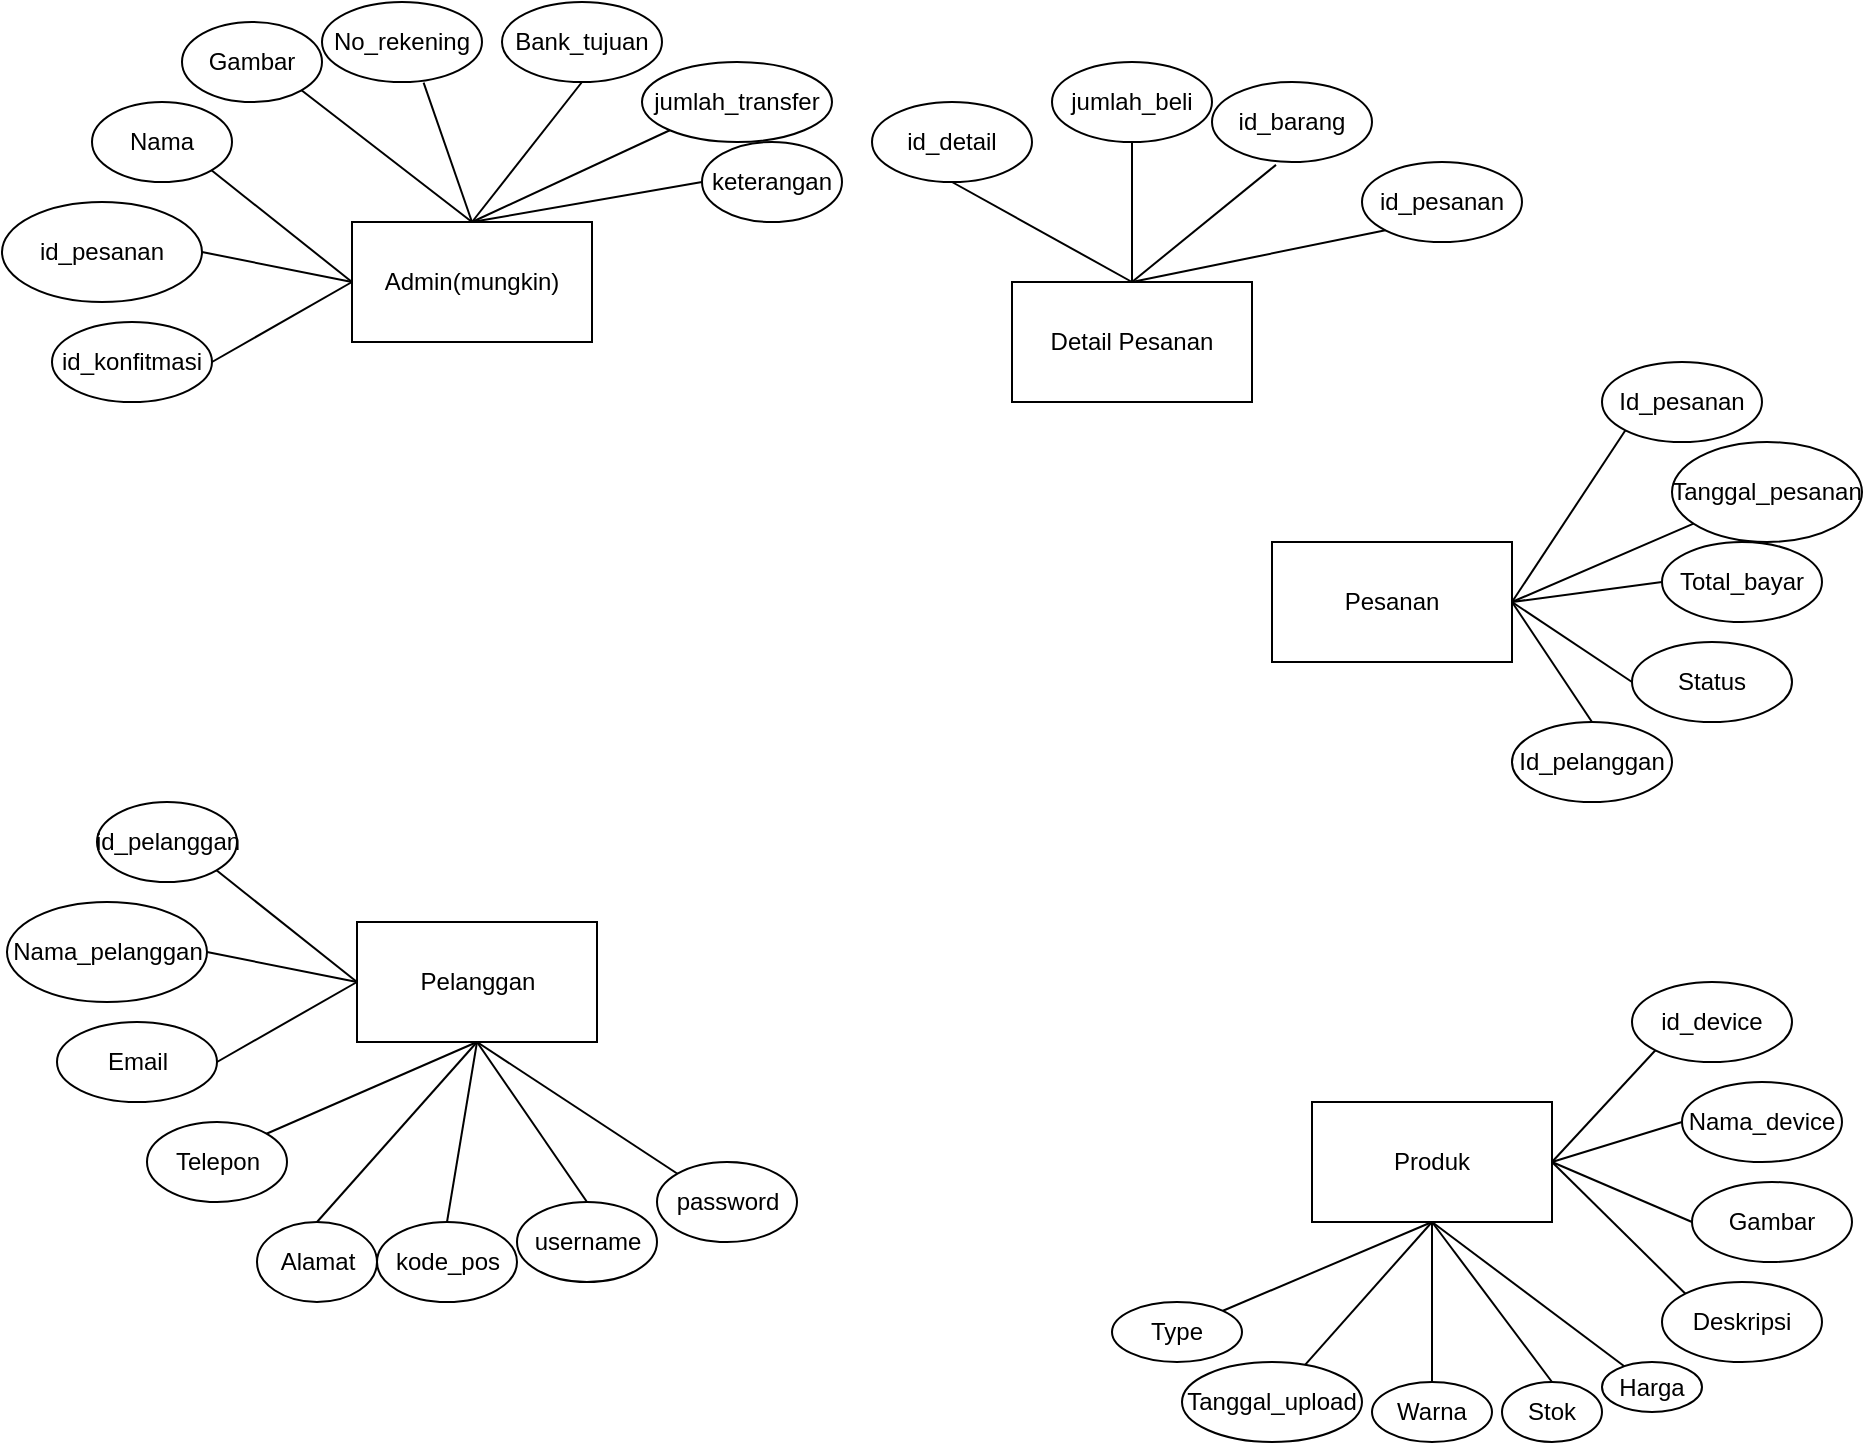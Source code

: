 <mxfile version="21.6.8" type="github" pages="2">
  <diagram id="R2lEEEUBdFMjLlhIrx00" name="ERD">
    <mxGraphModel dx="2283" dy="1643" grid="1" gridSize="10" guides="1" tooltips="1" connect="1" arrows="1" fold="1" page="1" pageScale="1" pageWidth="850" pageHeight="1100" math="0" shadow="0" extFonts="Permanent Marker^https://fonts.googleapis.com/css?family=Permanent+Marker">
      <root>
        <mxCell id="0" />
        <mxCell id="1" parent="0" />
        <mxCell id="4zPybURJNScIZEpRafUK-2" value="Pesanan" style="rounded=0;whiteSpace=wrap;html=1;" parent="1" vertex="1">
          <mxGeometry x="545" y="160" width="120" height="60" as="geometry" />
        </mxCell>
        <mxCell id="4zPybURJNScIZEpRafUK-3" value="Pelanggan " style="rounded=0;whiteSpace=wrap;html=1;" parent="1" vertex="1">
          <mxGeometry x="87.5" y="350" width="120" height="60" as="geometry" />
        </mxCell>
        <mxCell id="4zPybURJNScIZEpRafUK-10" value="Email" style="ellipse;whiteSpace=wrap;html=1;" parent="1" vertex="1">
          <mxGeometry x="-62.5" y="400" width="80" height="40" as="geometry" />
        </mxCell>
        <mxCell id="4zPybURJNScIZEpRafUK-16" value="" style="endArrow=none;html=1;rounded=0;entryX=0;entryY=0.5;entryDx=0;entryDy=0;exitX=1;exitY=0.5;exitDx=0;exitDy=0;" parent="1" source="4zPybURJNScIZEpRafUK-10" target="4zPybURJNScIZEpRafUK-3" edge="1">
          <mxGeometry width="50" height="50" relative="1" as="geometry">
            <mxPoint x="34.5" y="175" as="sourcePoint" />
            <mxPoint x="97.5" y="210" as="targetPoint" />
          </mxGeometry>
        </mxCell>
        <mxCell id="4zPybURJNScIZEpRafUK-17" value="id_pelanggan" style="ellipse;whiteSpace=wrap;html=1;" parent="1" vertex="1">
          <mxGeometry x="-42.5" y="290" width="70" height="40" as="geometry" />
        </mxCell>
        <mxCell id="4zPybURJNScIZEpRafUK-18" value="kode_pos" style="ellipse;whiteSpace=wrap;html=1;" parent="1" vertex="1">
          <mxGeometry x="97.5" y="500" width="70" height="40" as="geometry" />
        </mxCell>
        <mxCell id="4zPybURJNScIZEpRafUK-19" value="Telepon" style="ellipse;whiteSpace=wrap;html=1;" parent="1" vertex="1">
          <mxGeometry x="-17.5" y="450" width="70" height="40" as="geometry" />
        </mxCell>
        <mxCell id="4zPybURJNScIZEpRafUK-20" value="Alamat" style="ellipse;whiteSpace=wrap;html=1;" parent="1" vertex="1">
          <mxGeometry x="37.5" y="500" width="60" height="40" as="geometry" />
        </mxCell>
        <mxCell id="4zPybURJNScIZEpRafUK-21" value="Nama_pelanggan" style="ellipse;whiteSpace=wrap;html=1;" parent="1" vertex="1">
          <mxGeometry x="-87.5" y="340" width="100" height="50" as="geometry" />
        </mxCell>
        <mxCell id="4zPybURJNScIZEpRafUK-22" value="" style="endArrow=none;html=1;rounded=0;exitX=0.5;exitY=0;exitDx=0;exitDy=0;entryX=0.5;entryY=1;entryDx=0;entryDy=0;" parent="1" source="4zPybURJNScIZEpRafUK-18" target="4zPybURJNScIZEpRafUK-3" edge="1">
          <mxGeometry width="50" height="50" relative="1" as="geometry">
            <mxPoint x="27.5" y="390" as="sourcePoint" />
            <mxPoint x="147.5" y="420" as="targetPoint" />
          </mxGeometry>
        </mxCell>
        <mxCell id="4zPybURJNScIZEpRafUK-23" value="" style="endArrow=none;html=1;rounded=0;exitX=1;exitY=1;exitDx=0;exitDy=0;entryX=0;entryY=0.5;entryDx=0;entryDy=0;" parent="1" source="4zPybURJNScIZEpRafUK-17" target="4zPybURJNScIZEpRafUK-3" edge="1">
          <mxGeometry width="50" height="50" relative="1" as="geometry">
            <mxPoint x="37.5" y="400" as="sourcePoint" />
            <mxPoint x="82.5" y="380" as="targetPoint" />
          </mxGeometry>
        </mxCell>
        <mxCell id="4zPybURJNScIZEpRafUK-24" value="" style="endArrow=none;html=1;rounded=0;entryX=0;entryY=0.5;entryDx=0;entryDy=0;exitX=1;exitY=0.5;exitDx=0;exitDy=0;" parent="1" source="4zPybURJNScIZEpRafUK-21" target="4zPybURJNScIZEpRafUK-3" edge="1">
          <mxGeometry width="50" height="50" relative="1" as="geometry">
            <mxPoint x="97.5" y="314" as="sourcePoint" />
            <mxPoint x="127.5" y="360" as="targetPoint" />
          </mxGeometry>
        </mxCell>
        <mxCell id="4zPybURJNScIZEpRafUK-25" value="" style="endArrow=none;html=1;rounded=0;entryX=0.5;entryY=1;entryDx=0;entryDy=0;exitX=1;exitY=0;exitDx=0;exitDy=0;" parent="1" source="4zPybURJNScIZEpRafUK-19" target="4zPybURJNScIZEpRafUK-3" edge="1">
          <mxGeometry width="50" height="50" relative="1" as="geometry">
            <mxPoint x="37.5" y="335" as="sourcePoint" />
            <mxPoint x="97.5" y="375" as="targetPoint" />
          </mxGeometry>
        </mxCell>
        <mxCell id="4zPybURJNScIZEpRafUK-26" value="" style="endArrow=none;html=1;rounded=0;entryX=0.5;entryY=1;entryDx=0;entryDy=0;exitX=0.5;exitY=0;exitDx=0;exitDy=0;" parent="1" source="4zPybURJNScIZEpRafUK-20" target="4zPybURJNScIZEpRafUK-3" edge="1">
          <mxGeometry width="50" height="50" relative="1" as="geometry">
            <mxPoint x="37.5" y="436" as="sourcePoint" />
            <mxPoint x="97.5" y="420" as="targetPoint" />
          </mxGeometry>
        </mxCell>
        <mxCell id="4zPybURJNScIZEpRafUK-31" value="Total_bayar" style="ellipse;whiteSpace=wrap;html=1;" parent="1" vertex="1">
          <mxGeometry x="740" y="160" width="80" height="40" as="geometry" />
        </mxCell>
        <mxCell id="4zPybURJNScIZEpRafUK-32" value="Tanggal_pesanan" style="ellipse;whiteSpace=wrap;html=1;" parent="1" vertex="1">
          <mxGeometry x="745" y="110" width="95" height="50" as="geometry" />
        </mxCell>
        <mxCell id="4zPybURJNScIZEpRafUK-33" value="Id_pesanan" style="ellipse;whiteSpace=wrap;html=1;" parent="1" vertex="1">
          <mxGeometry x="710" y="70" width="80" height="40" as="geometry" />
        </mxCell>
        <mxCell id="4zPybURJNScIZEpRafUK-34" value="Status" style="ellipse;whiteSpace=wrap;html=1;" parent="1" vertex="1">
          <mxGeometry x="725" y="210" width="80" height="40" as="geometry" />
        </mxCell>
        <mxCell id="4zPybURJNScIZEpRafUK-35" value="Id_pelanggan" style="ellipse;whiteSpace=wrap;html=1;" parent="1" vertex="1">
          <mxGeometry x="665" y="250" width="80" height="40" as="geometry" />
        </mxCell>
        <mxCell id="4zPybURJNScIZEpRafUK-36" value="" style="endArrow=none;html=1;rounded=0;entryX=0;entryY=1;entryDx=0;entryDy=0;exitX=1;exitY=0.5;exitDx=0;exitDy=0;" parent="1" source="4zPybURJNScIZEpRafUK-2" target="4zPybURJNScIZEpRafUK-33" edge="1">
          <mxGeometry width="50" height="50" relative="1" as="geometry">
            <mxPoint x="455" y="280" as="sourcePoint" />
            <mxPoint x="505" y="230" as="targetPoint" />
          </mxGeometry>
        </mxCell>
        <mxCell id="4zPybURJNScIZEpRafUK-37" value="" style="endArrow=none;html=1;rounded=0;exitX=1;exitY=0.5;exitDx=0;exitDy=0;" parent="1" source="4zPybURJNScIZEpRafUK-2" target="4zPybURJNScIZEpRafUK-32" edge="1">
          <mxGeometry width="50" height="50" relative="1" as="geometry">
            <mxPoint x="615" y="170" as="sourcePoint" />
            <mxPoint x="615" y="100" as="targetPoint" />
          </mxGeometry>
        </mxCell>
        <mxCell id="4zPybURJNScIZEpRafUK-38" value="" style="endArrow=none;html=1;rounded=0;entryX=0;entryY=0.5;entryDx=0;entryDy=0;exitX=1;exitY=0.5;exitDx=0;exitDy=0;" parent="1" source="4zPybURJNScIZEpRafUK-2" target="4zPybURJNScIZEpRafUK-31" edge="1">
          <mxGeometry width="50" height="50" relative="1" as="geometry">
            <mxPoint x="645" y="170" as="sourcePoint" />
            <mxPoint x="725" y="120" as="targetPoint" />
          </mxGeometry>
        </mxCell>
        <mxCell id="4zPybURJNScIZEpRafUK-39" value="" style="endArrow=none;html=1;rounded=0;entryX=0;entryY=0.5;entryDx=0;entryDy=0;exitX=1;exitY=0.5;exitDx=0;exitDy=0;" parent="1" source="4zPybURJNScIZEpRafUK-2" target="4zPybURJNScIZEpRafUK-34" edge="1">
          <mxGeometry width="50" height="50" relative="1" as="geometry">
            <mxPoint x="655" y="180" as="sourcePoint" />
            <mxPoint x="735" y="130" as="targetPoint" />
          </mxGeometry>
        </mxCell>
        <mxCell id="4zPybURJNScIZEpRafUK-40" value="" style="endArrow=none;html=1;rounded=0;entryX=0.5;entryY=0;entryDx=0;entryDy=0;exitX=1;exitY=0.5;exitDx=0;exitDy=0;" parent="1" source="4zPybURJNScIZEpRafUK-2" target="4zPybURJNScIZEpRafUK-35" edge="1">
          <mxGeometry width="50" height="50" relative="1" as="geometry">
            <mxPoint x="665" y="190" as="sourcePoint" />
            <mxPoint x="745" y="140" as="targetPoint" />
          </mxGeometry>
        </mxCell>
        <mxCell id="CGPKFUjXN6ENeRpTmAmZ-1" value="username" style="ellipse;whiteSpace=wrap;html=1;" vertex="1" parent="1">
          <mxGeometry x="167.5" y="490" width="70" height="40" as="geometry" />
        </mxCell>
        <mxCell id="CGPKFUjXN6ENeRpTmAmZ-2" value="" style="endArrow=none;html=1;rounded=0;exitX=0.5;exitY=0;exitDx=0;exitDy=0;entryX=0.5;entryY=1;entryDx=0;entryDy=0;" edge="1" parent="1" source="CGPKFUjXN6ENeRpTmAmZ-1" target="4zPybURJNScIZEpRafUK-3">
          <mxGeometry width="50" height="50" relative="1" as="geometry">
            <mxPoint x="162.5" y="500" as="sourcePoint" />
            <mxPoint x="157.5" y="420" as="targetPoint" />
          </mxGeometry>
        </mxCell>
        <mxCell id="CGPKFUjXN6ENeRpTmAmZ-3" value="password" style="ellipse;whiteSpace=wrap;html=1;" vertex="1" parent="1">
          <mxGeometry x="237.5" y="470" width="70" height="40" as="geometry" />
        </mxCell>
        <mxCell id="CGPKFUjXN6ENeRpTmAmZ-4" value="" style="endArrow=none;html=1;rounded=0;exitX=0;exitY=0;exitDx=0;exitDy=0;entryX=0.5;entryY=1;entryDx=0;entryDy=0;" edge="1" parent="1" source="CGPKFUjXN6ENeRpTmAmZ-3" target="4zPybURJNScIZEpRafUK-3">
          <mxGeometry width="50" height="50" relative="1" as="geometry">
            <mxPoint x="212.5" y="500" as="sourcePoint" />
            <mxPoint x="157.5" y="420" as="targetPoint" />
          </mxGeometry>
        </mxCell>
        <mxCell id="CGPKFUjXN6ENeRpTmAmZ-5" value="Produk" style="rounded=0;whiteSpace=wrap;html=1;" vertex="1" parent="1">
          <mxGeometry x="565" y="440" width="120" height="60" as="geometry" />
        </mxCell>
        <mxCell id="CGPKFUjXN6ENeRpTmAmZ-6" value="id_device" style="ellipse;whiteSpace=wrap;html=1;" vertex="1" parent="1">
          <mxGeometry x="725" y="380" width="80" height="40" as="geometry" />
        </mxCell>
        <mxCell id="CGPKFUjXN6ENeRpTmAmZ-7" value="" style="endArrow=none;html=1;rounded=0;entryX=0;entryY=1;entryDx=0;entryDy=0;exitX=1;exitY=0.5;exitDx=0;exitDy=0;" edge="1" parent="1" source="CGPKFUjXN6ENeRpTmAmZ-5" target="CGPKFUjXN6ENeRpTmAmZ-6">
          <mxGeometry width="50" height="50" relative="1" as="geometry">
            <mxPoint x="645" y="230" as="sourcePoint" />
            <mxPoint x="745" y="280" as="targetPoint" />
          </mxGeometry>
        </mxCell>
        <mxCell id="CGPKFUjXN6ENeRpTmAmZ-8" value="Nama_device" style="ellipse;whiteSpace=wrap;html=1;" vertex="1" parent="1">
          <mxGeometry x="750" y="430" width="80" height="40" as="geometry" />
        </mxCell>
        <mxCell id="CGPKFUjXN6ENeRpTmAmZ-10" value="" style="endArrow=none;html=1;rounded=0;entryX=0;entryY=0.5;entryDx=0;entryDy=0;exitX=1;exitY=0.5;exitDx=0;exitDy=0;" edge="1" parent="1" source="CGPKFUjXN6ENeRpTmAmZ-5" target="CGPKFUjXN6ENeRpTmAmZ-8">
          <mxGeometry width="50" height="50" relative="1" as="geometry">
            <mxPoint x="695" y="480" as="sourcePoint" />
            <mxPoint x="747" y="424" as="targetPoint" />
          </mxGeometry>
        </mxCell>
        <mxCell id="CGPKFUjXN6ENeRpTmAmZ-11" value="Gambar" style="ellipse;whiteSpace=wrap;html=1;" vertex="1" parent="1">
          <mxGeometry x="755" y="480" width="80" height="40" as="geometry" />
        </mxCell>
        <mxCell id="CGPKFUjXN6ENeRpTmAmZ-13" value="" style="endArrow=none;html=1;rounded=0;entryX=0;entryY=0.5;entryDx=0;entryDy=0;exitX=1;exitY=0.5;exitDx=0;exitDy=0;" edge="1" parent="1" source="CGPKFUjXN6ENeRpTmAmZ-5" target="CGPKFUjXN6ENeRpTmAmZ-11">
          <mxGeometry width="50" height="50" relative="1" as="geometry">
            <mxPoint x="695" y="480" as="sourcePoint" />
            <mxPoint x="760" y="460" as="targetPoint" />
          </mxGeometry>
        </mxCell>
        <mxCell id="CGPKFUjXN6ENeRpTmAmZ-14" value="Deskripsi" style="ellipse;whiteSpace=wrap;html=1;" vertex="1" parent="1">
          <mxGeometry x="740" y="530" width="80" height="40" as="geometry" />
        </mxCell>
        <mxCell id="CGPKFUjXN6ENeRpTmAmZ-15" value="" style="endArrow=none;html=1;rounded=0;entryX=0;entryY=0;entryDx=0;entryDy=0;exitX=1;exitY=0.5;exitDx=0;exitDy=0;" edge="1" parent="1" source="CGPKFUjXN6ENeRpTmAmZ-5" target="CGPKFUjXN6ENeRpTmAmZ-14">
          <mxGeometry width="50" height="50" relative="1" as="geometry">
            <mxPoint x="695" y="480" as="sourcePoint" />
            <mxPoint x="765" y="510" as="targetPoint" />
          </mxGeometry>
        </mxCell>
        <mxCell id="CGPKFUjXN6ENeRpTmAmZ-16" value="Harga" style="ellipse;whiteSpace=wrap;html=1;" vertex="1" parent="1">
          <mxGeometry x="710" y="570" width="50" height="25" as="geometry" />
        </mxCell>
        <mxCell id="CGPKFUjXN6ENeRpTmAmZ-17" value="" style="endArrow=none;html=1;rounded=0;exitX=0.5;exitY=1;exitDx=0;exitDy=0;" edge="1" parent="1" source="CGPKFUjXN6ENeRpTmAmZ-5" target="CGPKFUjXN6ENeRpTmAmZ-16">
          <mxGeometry width="50" height="50" relative="1" as="geometry">
            <mxPoint x="695" y="480" as="sourcePoint" />
            <mxPoint x="762" y="546" as="targetPoint" />
          </mxGeometry>
        </mxCell>
        <mxCell id="CGPKFUjXN6ENeRpTmAmZ-18" value="Stok" style="ellipse;whiteSpace=wrap;html=1;" vertex="1" parent="1">
          <mxGeometry x="660" y="580" width="50" height="30" as="geometry" />
        </mxCell>
        <mxCell id="CGPKFUjXN6ENeRpTmAmZ-19" value="" style="endArrow=none;html=1;rounded=0;exitX=0.5;exitY=1;exitDx=0;exitDy=0;entryX=0.5;entryY=0;entryDx=0;entryDy=0;" edge="1" parent="1" source="CGPKFUjXN6ENeRpTmAmZ-5" target="CGPKFUjXN6ENeRpTmAmZ-18">
          <mxGeometry width="50" height="50" relative="1" as="geometry">
            <mxPoint x="635" y="510" as="sourcePoint" />
            <mxPoint x="691" y="562" as="targetPoint" />
          </mxGeometry>
        </mxCell>
        <mxCell id="CGPKFUjXN6ENeRpTmAmZ-20" value="Warna" style="ellipse;whiteSpace=wrap;html=1;" vertex="1" parent="1">
          <mxGeometry x="595" y="580" width="60" height="30" as="geometry" />
        </mxCell>
        <mxCell id="CGPKFUjXN6ENeRpTmAmZ-21" value="" style="endArrow=none;html=1;rounded=0;exitX=0.5;exitY=1;exitDx=0;exitDy=0;entryX=0.5;entryY=0;entryDx=0;entryDy=0;" edge="1" parent="1" source="CGPKFUjXN6ENeRpTmAmZ-5" target="CGPKFUjXN6ENeRpTmAmZ-20">
          <mxGeometry width="50" height="50" relative="1" as="geometry">
            <mxPoint x="635" y="510" as="sourcePoint" />
            <mxPoint x="650" y="560" as="targetPoint" />
          </mxGeometry>
        </mxCell>
        <mxCell id="CGPKFUjXN6ENeRpTmAmZ-22" value="Tanggal_upload" style="ellipse;whiteSpace=wrap;html=1;" vertex="1" parent="1">
          <mxGeometry x="500" y="570" width="90" height="40" as="geometry" />
        </mxCell>
        <mxCell id="CGPKFUjXN6ENeRpTmAmZ-23" value="" style="endArrow=none;html=1;rounded=0;exitX=0.5;exitY=1;exitDx=0;exitDy=0;" edge="1" parent="1" source="CGPKFUjXN6ENeRpTmAmZ-5" target="CGPKFUjXN6ENeRpTmAmZ-22">
          <mxGeometry width="50" height="50" relative="1" as="geometry">
            <mxPoint x="635" y="510" as="sourcePoint" />
            <mxPoint x="585" y="560" as="targetPoint" />
          </mxGeometry>
        </mxCell>
        <mxCell id="CGPKFUjXN6ENeRpTmAmZ-24" value="Type" style="ellipse;whiteSpace=wrap;html=1;" vertex="1" parent="1">
          <mxGeometry x="465" y="540" width="65" height="30" as="geometry" />
        </mxCell>
        <mxCell id="CGPKFUjXN6ENeRpTmAmZ-25" value="" style="endArrow=none;html=1;rounded=0;exitX=0.5;exitY=1;exitDx=0;exitDy=0;entryX=1;entryY=0;entryDx=0;entryDy=0;" edge="1" parent="1" source="CGPKFUjXN6ENeRpTmAmZ-5" target="CGPKFUjXN6ENeRpTmAmZ-24">
          <mxGeometry width="50" height="50" relative="1" as="geometry">
            <mxPoint x="635" y="510" as="sourcePoint" />
            <mxPoint x="572" y="581" as="targetPoint" />
          </mxGeometry>
        </mxCell>
        <mxCell id="CGPKFUjXN6ENeRpTmAmZ-46" value="Detail Pesanan" style="rounded=0;whiteSpace=wrap;html=1;" vertex="1" parent="1">
          <mxGeometry x="415" y="30" width="120" height="60" as="geometry" />
        </mxCell>
        <mxCell id="CGPKFUjXN6ENeRpTmAmZ-47" value="id_detail" style="ellipse;whiteSpace=wrap;html=1;" vertex="1" parent="1">
          <mxGeometry x="345" y="-60" width="80" height="40" as="geometry" />
        </mxCell>
        <mxCell id="CGPKFUjXN6ENeRpTmAmZ-48" value="id_pesanan" style="ellipse;whiteSpace=wrap;html=1;" vertex="1" parent="1">
          <mxGeometry x="590" y="-30" width="80" height="40" as="geometry" />
        </mxCell>
        <mxCell id="CGPKFUjXN6ENeRpTmAmZ-49" value="jumlah_beli" style="ellipse;whiteSpace=wrap;html=1;" vertex="1" parent="1">
          <mxGeometry x="435" y="-80" width="80" height="40" as="geometry" />
        </mxCell>
        <mxCell id="CGPKFUjXN6ENeRpTmAmZ-50" value="id_barang" style="ellipse;whiteSpace=wrap;html=1;" vertex="1" parent="1">
          <mxGeometry x="515" y="-70" width="80" height="40" as="geometry" />
        </mxCell>
        <mxCell id="CGPKFUjXN6ENeRpTmAmZ-51" value="" style="endArrow=none;html=1;rounded=0;entryX=0;entryY=1;entryDx=0;entryDy=0;exitX=0.5;exitY=0;exitDx=0;exitDy=0;" edge="1" parent="1" source="CGPKFUjXN6ENeRpTmAmZ-46" target="CGPKFUjXN6ENeRpTmAmZ-48">
          <mxGeometry width="50" height="50" relative="1" as="geometry">
            <mxPoint x="325" y="150" as="sourcePoint" />
            <mxPoint x="375" y="100" as="targetPoint" />
          </mxGeometry>
        </mxCell>
        <mxCell id="CGPKFUjXN6ENeRpTmAmZ-53" value="" style="endArrow=none;html=1;rounded=0;entryX=0.5;entryY=1;entryDx=0;entryDy=0;exitX=0.5;exitY=0;exitDx=0;exitDy=0;" edge="1" parent="1" source="CGPKFUjXN6ENeRpTmAmZ-46" target="CGPKFUjXN6ENeRpTmAmZ-47">
          <mxGeometry width="50" height="50" relative="1" as="geometry">
            <mxPoint x="515" y="40" as="sourcePoint" />
            <mxPoint x="595" y="-10" as="targetPoint" />
          </mxGeometry>
        </mxCell>
        <mxCell id="CGPKFUjXN6ENeRpTmAmZ-54" value="" style="endArrow=none;html=1;rounded=0;entryX=0.5;entryY=1;entryDx=0;entryDy=0;exitX=0.5;exitY=0;exitDx=0;exitDy=0;" edge="1" parent="1" source="CGPKFUjXN6ENeRpTmAmZ-46" target="CGPKFUjXN6ENeRpTmAmZ-49">
          <mxGeometry width="50" height="50" relative="1" as="geometry">
            <mxPoint x="525" y="50" as="sourcePoint" />
            <mxPoint x="605" as="targetPoint" />
          </mxGeometry>
        </mxCell>
        <mxCell id="CGPKFUjXN6ENeRpTmAmZ-55" value="" style="endArrow=none;html=1;rounded=0;entryX=0.4;entryY=1.036;entryDx=0;entryDy=0;exitX=0.5;exitY=0;exitDx=0;exitDy=0;entryPerimeter=0;" edge="1" parent="1" source="CGPKFUjXN6ENeRpTmAmZ-46" target="CGPKFUjXN6ENeRpTmAmZ-50">
          <mxGeometry width="50" height="50" relative="1" as="geometry">
            <mxPoint x="535" y="60" as="sourcePoint" />
            <mxPoint x="615" y="10" as="targetPoint" />
          </mxGeometry>
        </mxCell>
        <mxCell id="CGPKFUjXN6ENeRpTmAmZ-60" value="Admin(mungkin)" style="rounded=0;whiteSpace=wrap;html=1;" vertex="1" parent="1">
          <mxGeometry x="85" width="120" height="60" as="geometry" />
        </mxCell>
        <mxCell id="CGPKFUjXN6ENeRpTmAmZ-61" value="id_konfitmasi" style="ellipse;whiteSpace=wrap;html=1;" vertex="1" parent="1">
          <mxGeometry x="-65" y="50" width="80" height="40" as="geometry" />
        </mxCell>
        <mxCell id="CGPKFUjXN6ENeRpTmAmZ-62" value="" style="endArrow=none;html=1;rounded=0;entryX=0;entryY=0.5;entryDx=0;entryDy=0;exitX=1;exitY=0.5;exitDx=0;exitDy=0;" edge="1" parent="1" source="CGPKFUjXN6ENeRpTmAmZ-61" target="CGPKFUjXN6ENeRpTmAmZ-60">
          <mxGeometry width="50" height="50" relative="1" as="geometry">
            <mxPoint x="32" y="-175" as="sourcePoint" />
            <mxPoint x="95" y="-140" as="targetPoint" />
          </mxGeometry>
        </mxCell>
        <mxCell id="CGPKFUjXN6ENeRpTmAmZ-63" value="Nama" style="ellipse;whiteSpace=wrap;html=1;" vertex="1" parent="1">
          <mxGeometry x="-45" y="-60" width="70" height="40" as="geometry" />
        </mxCell>
        <mxCell id="CGPKFUjXN6ENeRpTmAmZ-64" value="Bank_tujuan" style="ellipse;whiteSpace=wrap;html=1;" vertex="1" parent="1">
          <mxGeometry x="160" y="-110" width="80" height="40" as="geometry" />
        </mxCell>
        <mxCell id="CGPKFUjXN6ENeRpTmAmZ-65" value="Gambar" style="ellipse;whiteSpace=wrap;html=1;" vertex="1" parent="1">
          <mxGeometry y="-100" width="70" height="40" as="geometry" />
        </mxCell>
        <mxCell id="CGPKFUjXN6ENeRpTmAmZ-66" value="No_rekening" style="ellipse;whiteSpace=wrap;html=1;" vertex="1" parent="1">
          <mxGeometry x="70" y="-110" width="80" height="40" as="geometry" />
        </mxCell>
        <mxCell id="CGPKFUjXN6ENeRpTmAmZ-67" value="id_pesanan" style="ellipse;whiteSpace=wrap;html=1;" vertex="1" parent="1">
          <mxGeometry x="-90" y="-10" width="100" height="50" as="geometry" />
        </mxCell>
        <mxCell id="CGPKFUjXN6ENeRpTmAmZ-68" value="" style="endArrow=none;html=1;rounded=0;exitX=0.5;exitY=1;exitDx=0;exitDy=0;entryX=0.5;entryY=0;entryDx=0;entryDy=0;" edge="1" parent="1" source="CGPKFUjXN6ENeRpTmAmZ-64" target="CGPKFUjXN6ENeRpTmAmZ-60">
          <mxGeometry width="50" height="50" relative="1" as="geometry">
            <mxPoint x="25" y="40" as="sourcePoint" />
            <mxPoint x="145" y="70" as="targetPoint" />
          </mxGeometry>
        </mxCell>
        <mxCell id="CGPKFUjXN6ENeRpTmAmZ-69" value="" style="endArrow=none;html=1;rounded=0;exitX=1;exitY=1;exitDx=0;exitDy=0;entryX=0;entryY=0.5;entryDx=0;entryDy=0;" edge="1" parent="1" source="CGPKFUjXN6ENeRpTmAmZ-63" target="CGPKFUjXN6ENeRpTmAmZ-60">
          <mxGeometry width="50" height="50" relative="1" as="geometry">
            <mxPoint x="35" y="50" as="sourcePoint" />
            <mxPoint x="80" y="30" as="targetPoint" />
          </mxGeometry>
        </mxCell>
        <mxCell id="CGPKFUjXN6ENeRpTmAmZ-70" value="" style="endArrow=none;html=1;rounded=0;entryX=0;entryY=0.5;entryDx=0;entryDy=0;exitX=1;exitY=0.5;exitDx=0;exitDy=0;" edge="1" parent="1" source="CGPKFUjXN6ENeRpTmAmZ-67" target="CGPKFUjXN6ENeRpTmAmZ-60">
          <mxGeometry width="50" height="50" relative="1" as="geometry">
            <mxPoint x="95" y="-36" as="sourcePoint" />
            <mxPoint x="125" y="10" as="targetPoint" />
          </mxGeometry>
        </mxCell>
        <mxCell id="CGPKFUjXN6ENeRpTmAmZ-71" value="" style="endArrow=none;html=1;rounded=0;entryX=0.5;entryY=0;entryDx=0;entryDy=0;exitX=1;exitY=1;exitDx=0;exitDy=0;" edge="1" parent="1" source="CGPKFUjXN6ENeRpTmAmZ-65" target="CGPKFUjXN6ENeRpTmAmZ-60">
          <mxGeometry width="50" height="50" relative="1" as="geometry">
            <mxPoint x="35" y="-15" as="sourcePoint" />
            <mxPoint x="95" y="25" as="targetPoint" />
          </mxGeometry>
        </mxCell>
        <mxCell id="CGPKFUjXN6ENeRpTmAmZ-72" value="" style="endArrow=none;html=1;rounded=0;entryX=0.5;entryY=0;entryDx=0;entryDy=0;exitX=0.635;exitY=1.008;exitDx=0;exitDy=0;exitPerimeter=0;" edge="1" parent="1" source="CGPKFUjXN6ENeRpTmAmZ-66" target="CGPKFUjXN6ENeRpTmAmZ-60">
          <mxGeometry width="50" height="50" relative="1" as="geometry">
            <mxPoint x="35" y="86" as="sourcePoint" />
            <mxPoint x="95" y="70" as="targetPoint" />
          </mxGeometry>
        </mxCell>
        <mxCell id="CGPKFUjXN6ENeRpTmAmZ-73" value="jumlah_transfer" style="ellipse;whiteSpace=wrap;html=1;" vertex="1" parent="1">
          <mxGeometry x="230" y="-80" width="95" height="40" as="geometry" />
        </mxCell>
        <mxCell id="CGPKFUjXN6ENeRpTmAmZ-74" value="" style="endArrow=none;html=1;rounded=0;exitX=0;exitY=1;exitDx=0;exitDy=0;entryX=0.5;entryY=0;entryDx=0;entryDy=0;" edge="1" parent="1" source="CGPKFUjXN6ENeRpTmAmZ-73" target="CGPKFUjXN6ENeRpTmAmZ-60">
          <mxGeometry width="50" height="50" relative="1" as="geometry">
            <mxPoint x="160" y="150" as="sourcePoint" />
            <mxPoint x="155" y="70" as="targetPoint" />
          </mxGeometry>
        </mxCell>
        <mxCell id="CGPKFUjXN6ENeRpTmAmZ-75" value="keterangan" style="ellipse;whiteSpace=wrap;html=1;" vertex="1" parent="1">
          <mxGeometry x="260" y="-40" width="70" height="40" as="geometry" />
        </mxCell>
        <mxCell id="CGPKFUjXN6ENeRpTmAmZ-76" value="" style="endArrow=none;html=1;rounded=0;exitX=0;exitY=0.5;exitDx=0;exitDy=0;entryX=0.5;entryY=0;entryDx=0;entryDy=0;" edge="1" parent="1" source="CGPKFUjXN6ENeRpTmAmZ-75" target="CGPKFUjXN6ENeRpTmAmZ-60">
          <mxGeometry width="50" height="50" relative="1" as="geometry">
            <mxPoint x="210" y="150" as="sourcePoint" />
            <mxPoint x="155" y="70" as="targetPoint" />
          </mxGeometry>
        </mxCell>
      </root>
    </mxGraphModel>
  </diagram>
  <diagram id="TzO_BwNU29FcNPLSAgXV" name="Diagram Sequence">
    <mxGraphModel dx="1900" dy="489" grid="1" gridSize="10" guides="1" tooltips="1" connect="1" arrows="1" fold="1" page="1" pageScale="1" pageWidth="850" pageHeight="1100" math="0" shadow="0">
      <root>
        <mxCell id="0" />
        <mxCell id="1" parent="0" />
        <mxCell id="j_Z520GpZRDXHj4FX0Q_-3" value="User" style="shape=umlLifeline;perimeter=lifelinePerimeter;whiteSpace=wrap;html=1;container=0;dropTarget=0;collapsible=0;recursiveResize=0;outlineConnect=0;portConstraint=eastwest;newEdgeStyle={&quot;edgeStyle&quot;:&quot;elbowEdgeStyle&quot;,&quot;elbow&quot;:&quot;vertical&quot;,&quot;curved&quot;:0,&quot;rounded&quot;:0};" parent="1" vertex="1">
          <mxGeometry x="-610" y="100" width="100" height="1510" as="geometry" />
        </mxCell>
        <mxCell id="j_Z520GpZRDXHj4FX0Q_-4" value="" style="html=1;points=[];perimeter=orthogonalPerimeter;outlineConnect=0;targetShapes=umlLifeline;portConstraint=eastwest;newEdgeStyle={&quot;edgeStyle&quot;:&quot;elbowEdgeStyle&quot;,&quot;elbow&quot;:&quot;vertical&quot;,&quot;curved&quot;:0,&quot;rounded&quot;:0};" parent="j_Z520GpZRDXHj4FX0Q_-3" vertex="1">
          <mxGeometry x="45" y="70" width="10" height="100" as="geometry" />
        </mxCell>
        <mxCell id="j_Z520GpZRDXHj4FX0Q_-5" value="Mulai" style="html=1;verticalAlign=bottom;startArrow=oval;endArrow=block;startSize=8;edgeStyle=elbowEdgeStyle;elbow=vertical;curved=0;rounded=0;" parent="j_Z520GpZRDXHj4FX0Q_-3" target="j_Z520GpZRDXHj4FX0Q_-4" edge="1">
          <mxGeometry relative="1" as="geometry">
            <mxPoint x="-15" y="70" as="sourcePoint" />
            <mxPoint as="offset" />
          </mxGeometry>
        </mxCell>
        <mxCell id="j_Z520GpZRDXHj4FX0Q_-32" value="" style="html=1;points=[];perimeter=orthogonalPerimeter;outlineConnect=0;targetShapes=umlLifeline;portConstraint=eastwest;newEdgeStyle={&quot;edgeStyle&quot;:&quot;elbowEdgeStyle&quot;,&quot;elbow&quot;:&quot;vertical&quot;,&quot;curved&quot;:0,&quot;rounded&quot;:0};" parent="j_Z520GpZRDXHj4FX0Q_-3" vertex="1">
          <mxGeometry x="45" y="200" width="10" height="100" as="geometry" />
        </mxCell>
        <mxCell id="j_Z520GpZRDXHj4FX0Q_-87" value="" style="html=1;points=[];perimeter=orthogonalPerimeter;outlineConnect=0;targetShapes=umlLifeline;portConstraint=eastwest;newEdgeStyle={&quot;edgeStyle&quot;:&quot;elbowEdgeStyle&quot;,&quot;elbow&quot;:&quot;vertical&quot;,&quot;curved&quot;:0,&quot;rounded&quot;:0};" parent="j_Z520GpZRDXHj4FX0Q_-3" vertex="1">
          <mxGeometry x="45" y="470" width="10" height="100" as="geometry" />
        </mxCell>
        <mxCell id="j_Z520GpZRDXHj4FX0Q_-131" value="" style="html=1;points=[];perimeter=orthogonalPerimeter;outlineConnect=0;targetShapes=umlLifeline;portConstraint=eastwest;newEdgeStyle={&quot;edgeStyle&quot;:&quot;elbowEdgeStyle&quot;,&quot;elbow&quot;:&quot;vertical&quot;,&quot;curved&quot;:0,&quot;rounded&quot;:0};" parent="j_Z520GpZRDXHj4FX0Q_-3" vertex="1">
          <mxGeometry x="45" y="1310" width="10" height="70" as="geometry" />
        </mxCell>
        <mxCell id="j_Z520GpZRDXHj4FX0Q_-7" value="Admin" style="shape=umlLifeline;perimeter=lifelinePerimeter;whiteSpace=wrap;html=1;container=0;dropTarget=0;collapsible=0;recursiveResize=0;outlineConnect=0;portConstraint=eastwest;newEdgeStyle={&quot;edgeStyle&quot;:&quot;elbowEdgeStyle&quot;,&quot;elbow&quot;:&quot;vertical&quot;,&quot;curved&quot;:0,&quot;rounded&quot;:0};" parent="1" vertex="1">
          <mxGeometry x="-100" y="100" width="100" height="1530" as="geometry" />
        </mxCell>
        <mxCell id="j_Z520GpZRDXHj4FX0Q_-117" value="" style="html=1;points=[];perimeter=orthogonalPerimeter;outlineConnect=0;targetShapes=umlLifeline;portConstraint=eastwest;newEdgeStyle={&quot;edgeStyle&quot;:&quot;elbowEdgeStyle&quot;,&quot;elbow&quot;:&quot;vertical&quot;,&quot;curved&quot;:0,&quot;rounded&quot;:0};" parent="j_Z520GpZRDXHj4FX0Q_-7" vertex="1">
          <mxGeometry x="45" y="920.5" width="10" height="100" as="geometry" />
        </mxCell>
        <mxCell id="j_Z520GpZRDXHj4FX0Q_-120" value="" style="html=1;points=[];perimeter=orthogonalPerimeter;outlineConnect=0;targetShapes=umlLifeline;portConstraint=eastwest;newEdgeStyle={&quot;edgeStyle&quot;:&quot;elbowEdgeStyle&quot;,&quot;elbow&quot;:&quot;vertical&quot;,&quot;curved&quot;:0,&quot;rounded&quot;:0};" parent="j_Z520GpZRDXHj4FX0Q_-7" vertex="1">
          <mxGeometry x="45" y="1070" width="10" height="100" as="geometry" />
        </mxCell>
        <mxCell id="j_Z520GpZRDXHj4FX0Q_-9" value="Melakukan Register/login" style="html=1;verticalAlign=bottom;endArrow=block;edgeStyle=elbowEdgeStyle;elbow=vertical;curved=0;rounded=0;" parent="1" source="j_Z520GpZRDXHj4FX0Q_-4" target="j_Z520GpZRDXHj4FX0Q_-18" edge="1">
          <mxGeometry relative="1" as="geometry">
            <mxPoint x="-455" y="190" as="sourcePoint" />
            <Array as="points">
              <mxPoint x="-470" y="180" />
            </Array>
          </mxGeometry>
        </mxCell>
        <mxCell id="j_Z520GpZRDXHj4FX0Q_-10" value="Menampilkan halaman home" style="html=1;verticalAlign=bottom;endArrow=open;dashed=1;endSize=8;edgeStyle=elbowEdgeStyle;elbow=vertical;curved=0;rounded=0;" parent="1" edge="1">
          <mxGeometry x="-0.004" relative="1" as="geometry">
            <mxPoint x="-560.5" y="260" as="targetPoint" />
            <Array as="points" />
            <mxPoint x="-330.5" y="260" as="sourcePoint" />
            <mxPoint x="1" as="offset" />
          </mxGeometry>
        </mxCell>
        <mxCell id="j_Z520GpZRDXHj4FX0Q_-17" value="Sistem" style="shape=umlLifeline;perimeter=lifelinePerimeter;whiteSpace=wrap;html=1;container=0;dropTarget=0;collapsible=0;recursiveResize=0;outlineConnect=0;portConstraint=eastwest;newEdgeStyle={&quot;edgeStyle&quot;:&quot;elbowEdgeStyle&quot;,&quot;elbow&quot;:&quot;vertical&quot;,&quot;curved&quot;:0,&quot;rounded&quot;:0};" parent="1" vertex="1">
          <mxGeometry x="-380" y="100" width="100" height="1510" as="geometry" />
        </mxCell>
        <mxCell id="j_Z520GpZRDXHj4FX0Q_-18" value="" style="html=1;points=[];perimeter=orthogonalPerimeter;outlineConnect=0;targetShapes=umlLifeline;portConstraint=eastwest;newEdgeStyle={&quot;edgeStyle&quot;:&quot;elbowEdgeStyle&quot;,&quot;elbow&quot;:&quot;vertical&quot;,&quot;curved&quot;:0,&quot;rounded&quot;:0};" parent="j_Z520GpZRDXHj4FX0Q_-17" vertex="1">
          <mxGeometry x="45" y="70" width="10" height="100" as="geometry" />
        </mxCell>
        <mxCell id="j_Z520GpZRDXHj4FX0Q_-23" value="" style="endArrow=classic;html=1;rounded=0;" parent="j_Z520GpZRDXHj4FX0Q_-17" source="j_Z520GpZRDXHj4FX0Q_-18" target="j_Z520GpZRDXHj4FX0Q_-18" edge="1">
          <mxGeometry width="50" height="50" relative="1" as="geometry">
            <mxPoint x="140" y="50" as="sourcePoint" />
            <mxPoint x="120" y="130" as="targetPoint" />
            <Array as="points">
              <mxPoint x="110" y="80" />
              <mxPoint x="110" y="140" />
            </Array>
          </mxGeometry>
        </mxCell>
        <mxCell id="j_Z520GpZRDXHj4FX0Q_-25" value="Mamvalidasi data user" style="edgeLabel;html=1;align=center;verticalAlign=middle;resizable=0;points=[];" parent="j_Z520GpZRDXHj4FX0Q_-23" vertex="1" connectable="0">
          <mxGeometry x="-0.028" y="2" relative="1" as="geometry">
            <mxPoint as="offset" />
          </mxGeometry>
        </mxCell>
        <mxCell id="j_Z520GpZRDXHj4FX0Q_-34" value="" style="html=1;points=[];perimeter=orthogonalPerimeter;outlineConnect=0;targetShapes=umlLifeline;portConstraint=eastwest;newEdgeStyle={&quot;edgeStyle&quot;:&quot;elbowEdgeStyle&quot;,&quot;elbow&quot;:&quot;vertical&quot;,&quot;curved&quot;:0,&quot;rounded&quot;:0};" parent="j_Z520GpZRDXHj4FX0Q_-17" vertex="1">
          <mxGeometry x="45" y="200" width="10" height="100" as="geometry" />
        </mxCell>
        <mxCell id="j_Z520GpZRDXHj4FX0Q_-88" value="" style="html=1;points=[];perimeter=orthogonalPerimeter;outlineConnect=0;targetShapes=umlLifeline;portConstraint=eastwest;newEdgeStyle={&quot;edgeStyle&quot;:&quot;elbowEdgeStyle&quot;,&quot;elbow&quot;:&quot;vertical&quot;,&quot;curved&quot;:0,&quot;rounded&quot;:0};" parent="j_Z520GpZRDXHj4FX0Q_-17" vertex="1">
          <mxGeometry x="45" y="470.5" width="10" height="100" as="geometry" />
        </mxCell>
        <mxCell id="j_Z520GpZRDXHj4FX0Q_-89" value="" style="endArrow=classic;html=1;rounded=0;" parent="j_Z520GpZRDXHj4FX0Q_-17" edge="1">
          <mxGeometry width="50" height="50" relative="1" as="geometry">
            <mxPoint x="-180" y="470" as="sourcePoint" />
            <mxPoint x="45" y="470" as="targetPoint" />
            <Array as="points">
              <mxPoint x="-65" y="470" />
            </Array>
          </mxGeometry>
        </mxCell>
        <mxCell id="j_Z520GpZRDXHj4FX0Q_-90" value="menekan tombol lanjut transaksi" style="edgeLabel;html=1;align=center;verticalAlign=middle;resizable=0;points=[];" parent="j_Z520GpZRDXHj4FX0Q_-89" vertex="1" connectable="0">
          <mxGeometry x="-0.091" y="-2" relative="1" as="geometry">
            <mxPoint x="18" y="-12" as="offset" />
          </mxGeometry>
        </mxCell>
        <mxCell id="j_Z520GpZRDXHj4FX0Q_-91" value="menampilkan halaman transaksi" style="html=1;verticalAlign=bottom;endArrow=open;dashed=1;endSize=8;edgeStyle=elbowEdgeStyle;elbow=horizontal;curved=0;rounded=0;" parent="j_Z520GpZRDXHj4FX0Q_-17" edge="1">
          <mxGeometry x="-0.004" relative="1" as="geometry">
            <mxPoint x="-180" y="570.5" as="targetPoint" />
            <Array as="points" />
            <mxPoint x="50" y="570.5" as="sourcePoint" />
            <mxPoint x="1" as="offset" />
          </mxGeometry>
        </mxCell>
        <mxCell id="j_Z520GpZRDXHj4FX0Q_-93" value="" style="html=1;points=[];perimeter=orthogonalPerimeter;outlineConnect=0;targetShapes=umlLifeline;portConstraint=eastwest;newEdgeStyle={&quot;edgeStyle&quot;:&quot;elbowEdgeStyle&quot;,&quot;elbow&quot;:&quot;vertical&quot;,&quot;curved&quot;:0,&quot;rounded&quot;:0};" parent="j_Z520GpZRDXHj4FX0Q_-17" vertex="1">
          <mxGeometry x="-185" y="630.5" width="10" height="100" as="geometry" />
        </mxCell>
        <mxCell id="j_Z520GpZRDXHj4FX0Q_-94" value="" style="html=1;points=[];perimeter=orthogonalPerimeter;outlineConnect=0;targetShapes=umlLifeline;portConstraint=eastwest;newEdgeStyle={&quot;edgeStyle&quot;:&quot;elbowEdgeStyle&quot;,&quot;elbow&quot;:&quot;vertical&quot;,&quot;curved&quot;:0,&quot;rounded&quot;:0};" parent="j_Z520GpZRDXHj4FX0Q_-17" vertex="1">
          <mxGeometry x="45" y="630.5" width="10" height="100" as="geometry" />
        </mxCell>
        <mxCell id="j_Z520GpZRDXHj4FX0Q_-95" value="" style="endArrow=classic;html=1;rounded=0;" parent="j_Z520GpZRDXHj4FX0Q_-17" edge="1">
          <mxGeometry width="50" height="50" relative="1" as="geometry">
            <mxPoint x="-180" y="630" as="sourcePoint" />
            <mxPoint x="45" y="630" as="targetPoint" />
            <Array as="points">
              <mxPoint x="-65" y="630" />
            </Array>
          </mxGeometry>
        </mxCell>
        <mxCell id="j_Z520GpZRDXHj4FX0Q_-96" value="mengisi form dan menekan tombol bayar" style="edgeLabel;html=1;align=center;verticalAlign=middle;resizable=0;points=[];" parent="j_Z520GpZRDXHj4FX0Q_-95" vertex="1" connectable="0">
          <mxGeometry x="-0.091" y="-2" relative="1" as="geometry">
            <mxPoint x="18" y="-12" as="offset" />
          </mxGeometry>
        </mxCell>
        <mxCell id="j_Z520GpZRDXHj4FX0Q_-97" value="menampilkan halaman pembayaran" style="html=1;verticalAlign=bottom;endArrow=open;dashed=1;endSize=8;edgeStyle=elbowEdgeStyle;elbow=horizontal;curved=0;rounded=0;" parent="j_Z520GpZRDXHj4FX0Q_-17" edge="1">
          <mxGeometry x="-0.004" relative="1" as="geometry">
            <mxPoint x="-180" y="730.5" as="targetPoint" />
            <Array as="points" />
            <mxPoint x="50" y="730.5" as="sourcePoint" />
            <mxPoint x="1" as="offset" />
          </mxGeometry>
        </mxCell>
        <mxCell id="j_Z520GpZRDXHj4FX0Q_-98" value="" style="html=1;points=[];perimeter=orthogonalPerimeter;outlineConnect=0;targetShapes=umlLifeline;portConstraint=eastwest;newEdgeStyle={&quot;edgeStyle&quot;:&quot;elbowEdgeStyle&quot;,&quot;elbow&quot;:&quot;vertical&quot;,&quot;curved&quot;:0,&quot;rounded&quot;:0};" parent="j_Z520GpZRDXHj4FX0Q_-17" vertex="1">
          <mxGeometry x="-185" y="70" width="10" height="850" as="geometry" />
        </mxCell>
        <mxCell id="j_Z520GpZRDXHj4FX0Q_-99" value="" style="html=1;points=[];perimeter=orthogonalPerimeter;outlineConnect=0;targetShapes=umlLifeline;portConstraint=eastwest;newEdgeStyle={&quot;edgeStyle&quot;:&quot;elbowEdgeStyle&quot;,&quot;elbow&quot;:&quot;vertical&quot;,&quot;curved&quot;:0,&quot;rounded&quot;:0};" parent="j_Z520GpZRDXHj4FX0Q_-17" vertex="1">
          <mxGeometry x="45" y="770.5" width="10" height="100" as="geometry" />
        </mxCell>
        <mxCell id="j_Z520GpZRDXHj4FX0Q_-100" value="" style="endArrow=classic;html=1;rounded=0;" parent="j_Z520GpZRDXHj4FX0Q_-17" edge="1">
          <mxGeometry width="50" height="50" relative="1" as="geometry">
            <mxPoint x="-180" y="770" as="sourcePoint" />
            <mxPoint x="45" y="770" as="targetPoint" />
            <Array as="points">
              <mxPoint x="-65" y="770" />
            </Array>
          </mxGeometry>
        </mxCell>
        <mxCell id="j_Z520GpZRDXHj4FX0Q_-101" value="Menekan gambar produk yang dipilih" style="edgeLabel;html=1;align=center;verticalAlign=middle;resizable=0;points=[];" parent="j_Z520GpZRDXHj4FX0Q_-100" vertex="1" connectable="0">
          <mxGeometry x="-0.091" y="-2" relative="1" as="geometry">
            <mxPoint x="18" y="-12" as="offset" />
          </mxGeometry>
        </mxCell>
        <mxCell id="j_Z520GpZRDXHj4FX0Q_-102" value="meanmpilkan halaman detail produk" style="html=1;verticalAlign=bottom;endArrow=open;dashed=1;endSize=8;edgeStyle=elbowEdgeStyle;elbow=vertical;curved=0;rounded=0;" parent="j_Z520GpZRDXHj4FX0Q_-17" edge="1">
          <mxGeometry x="-0.004" relative="1" as="geometry">
            <mxPoint x="-180" y="870.5" as="targetPoint" />
            <Array as="points" />
            <mxPoint x="50" y="870.5" as="sourcePoint" />
            <mxPoint x="1" as="offset" />
          </mxGeometry>
        </mxCell>
        <mxCell id="j_Z520GpZRDXHj4FX0Q_-109" value="" style="html=1;points=[];perimeter=orthogonalPerimeter;outlineConnect=0;targetShapes=umlLifeline;portConstraint=eastwest;newEdgeStyle={&quot;edgeStyle&quot;:&quot;elbowEdgeStyle&quot;,&quot;elbow&quot;:&quot;vertical&quot;,&quot;curved&quot;:0,&quot;rounded&quot;:0};" parent="j_Z520GpZRDXHj4FX0Q_-17" vertex="1">
          <mxGeometry x="45" y="920.5" width="10" height="289.5" as="geometry" />
        </mxCell>
        <mxCell id="j_Z520GpZRDXHj4FX0Q_-110" value="" style="endArrow=classic;html=1;rounded=0;" parent="j_Z520GpZRDXHj4FX0Q_-17" edge="1">
          <mxGeometry width="50" height="50" relative="1" as="geometry">
            <mxPoint x="-180" y="920" as="sourcePoint" />
            <mxPoint x="45" y="920" as="targetPoint" />
            <Array as="points">
              <mxPoint x="-65" y="920" />
            </Array>
          </mxGeometry>
        </mxCell>
        <mxCell id="j_Z520GpZRDXHj4FX0Q_-111" value="&lt;div&gt;menampilkan halaman status&amp;nbsp;&lt;/div&gt;&lt;div&gt;pembayaran dan mengirim data&lt;/div&gt;&lt;div&gt;transaksi ke admin&lt;/div&gt;" style="edgeLabel;html=1;align=center;verticalAlign=middle;resizable=0;points=[];" parent="j_Z520GpZRDXHj4FX0Q_-110" vertex="1" connectable="0">
          <mxGeometry x="-0.091" y="-2" relative="1" as="geometry">
            <mxPoint x="18" y="-1" as="offset" />
          </mxGeometry>
        </mxCell>
        <mxCell id="j_Z520GpZRDXHj4FX0Q_-33" value="" style="endArrow=classic;html=1;rounded=0;" parent="1" source="j_Z520GpZRDXHj4FX0Q_-32" target="j_Z520GpZRDXHj4FX0Q_-17" edge="1">
          <mxGeometry width="50" height="50" relative="1" as="geometry">
            <mxPoint x="-420" y="340" as="sourcePoint" />
            <mxPoint x="-400" y="310" as="targetPoint" />
            <Array as="points">
              <mxPoint x="-440" y="300" />
            </Array>
          </mxGeometry>
        </mxCell>
        <mxCell id="j_Z520GpZRDXHj4FX0Q_-36" value="Mengakses halaman produk" style="edgeLabel;html=1;align=center;verticalAlign=middle;resizable=0;points=[];" parent="j_Z520GpZRDXHj4FX0Q_-33" vertex="1" connectable="0">
          <mxGeometry x="-0.091" y="-2" relative="1" as="geometry">
            <mxPoint x="3" y="-12" as="offset" />
          </mxGeometry>
        </mxCell>
        <mxCell id="j_Z520GpZRDXHj4FX0Q_-37" value="Menampilkan Halaman Produk" style="html=1;verticalAlign=bottom;endArrow=open;dashed=1;endSize=8;edgeStyle=elbowEdgeStyle;elbow=vertical;curved=0;rounded=0;" parent="1" edge="1">
          <mxGeometry x="-0.004" relative="1" as="geometry">
            <mxPoint x="-550" y="400" as="targetPoint" />
            <Array as="points" />
            <mxPoint x="-330" y="400" as="sourcePoint" />
            <mxPoint x="1" as="offset" />
          </mxGeometry>
        </mxCell>
        <mxCell id="j_Z520GpZRDXHj4FX0Q_-63" value="" style="html=1;points=[];perimeter=orthogonalPerimeter;outlineConnect=0;targetShapes=umlLifeline;portConstraint=eastwest;newEdgeStyle={&quot;edgeStyle&quot;:&quot;elbowEdgeStyle&quot;,&quot;elbow&quot;:&quot;vertical&quot;,&quot;curved&quot;:0,&quot;rounded&quot;:0};" parent="1" vertex="1">
          <mxGeometry x="-335" y="430" width="10" height="100" as="geometry" />
        </mxCell>
        <mxCell id="j_Z520GpZRDXHj4FX0Q_-64" value="" style="endArrow=classic;html=1;rounded=0;" parent="1" edge="1">
          <mxGeometry width="50" height="50" relative="1" as="geometry">
            <mxPoint x="-550" y="430" as="sourcePoint" />
            <mxPoint x="-335" y="429.5" as="targetPoint" />
            <Array as="points">
              <mxPoint x="-445" y="429.5" />
            </Array>
          </mxGeometry>
        </mxCell>
        <mxCell id="j_Z520GpZRDXHj4FX0Q_-65" value="Menekan gambar produk yang dipilih" style="edgeLabel;html=1;align=center;verticalAlign=middle;resizable=0;points=[];" parent="j_Z520GpZRDXHj4FX0Q_-64" vertex="1" connectable="0">
          <mxGeometry x="-0.091" y="-2" relative="1" as="geometry">
            <mxPoint x="18" y="-12" as="offset" />
          </mxGeometry>
        </mxCell>
        <mxCell id="j_Z520GpZRDXHj4FX0Q_-66" value="meanmpilkan halaman detail produk" style="html=1;verticalAlign=bottom;endArrow=open;dashed=1;endSize=8;edgeStyle=elbowEdgeStyle;elbow=horizontal;curved=0;rounded=0;" parent="1" edge="1">
          <mxGeometry x="-0.004" relative="1" as="geometry">
            <mxPoint x="-560" y="530" as="targetPoint" />
            <Array as="points" />
            <mxPoint x="-330" y="530" as="sourcePoint" />
            <mxPoint x="1" as="offset" />
          </mxGeometry>
        </mxCell>
        <mxCell id="j_Z520GpZRDXHj4FX0Q_-116" value="" style="endArrow=classic;html=1;rounded=0;" parent="1" source="j_Z520GpZRDXHj4FX0Q_-17" target="j_Z520GpZRDXHj4FX0Q_-7" edge="1">
          <mxGeometry width="50" height="50" relative="1" as="geometry">
            <mxPoint x="-260" y="1020" as="sourcePoint" />
            <mxPoint x="-210" y="970" as="targetPoint" />
            <Array as="points">
              <mxPoint x="-210" y="1020" />
            </Array>
          </mxGeometry>
        </mxCell>
        <mxCell id="j_Z520GpZRDXHj4FX0Q_-118" value="Login Admin" style="edgeLabel;html=1;align=center;verticalAlign=middle;resizable=0;points=[];" parent="j_Z520GpZRDXHj4FX0Q_-116" vertex="1" connectable="0">
          <mxGeometry x="0.043" y="2" relative="1" as="geometry">
            <mxPoint x="-5" y="-8" as="offset" />
          </mxGeometry>
        </mxCell>
        <mxCell id="j_Z520GpZRDXHj4FX0Q_-119" value="&lt;div&gt;Memvalidisai data admin&amp;nbsp;&lt;/div&gt;&lt;div&gt;dan menampilkan halaman produk&lt;/div&gt;" style="html=1;verticalAlign=bottom;endArrow=open;dashed=1;endSize=8;edgeStyle=elbowEdgeStyle;elbow=vertical;curved=0;rounded=0;" parent="1" target="j_Z520GpZRDXHj4FX0Q_-17" edge="1">
          <mxGeometry x="-0.004" relative="1" as="geometry">
            <mxPoint x="-320" y="1120" as="targetPoint" />
            <Array as="points" />
            <mxPoint x="-50" y="1120" as="sourcePoint" />
            <mxPoint x="1" as="offset" />
          </mxGeometry>
        </mxCell>
        <mxCell id="j_Z520GpZRDXHj4FX0Q_-121" value="" style="endArrow=classic;html=1;rounded=0;" parent="1" edge="1">
          <mxGeometry width="50" height="50" relative="1" as="geometry">
            <mxPoint x="-330" y="1310" as="sourcePoint" />
            <mxPoint x="-55" y="1310" as="targetPoint" />
            <Array as="points">
              <mxPoint x="-215" y="1310" />
            </Array>
          </mxGeometry>
        </mxCell>
        <mxCell id="j_Z520GpZRDXHj4FX0Q_-122" value="&lt;div&gt;melihat data transakasi penjualan &lt;br&gt;&lt;/div&gt;&lt;div&gt;laba memproses data&lt;/div&gt;&lt;div&gt;transaksi user determinal dtilolak&lt;br&gt;&lt;/div&gt;" style="edgeLabel;html=1;align=center;verticalAlign=middle;resizable=0;points=[];" parent="j_Z520GpZRDXHj4FX0Q_-121" vertex="1" connectable="0">
          <mxGeometry x="0.043" y="2" relative="1" as="geometry">
            <mxPoint x="-5" y="2" as="offset" />
          </mxGeometry>
        </mxCell>
        <mxCell id="j_Z520GpZRDXHj4FX0Q_-123" value="Menampilkan halaman transaksi admin" style="html=1;verticalAlign=bottom;endArrow=open;dashed=1;endSize=8;edgeStyle=elbowEdgeStyle;elbow=vertical;curved=0;rounded=0;" parent="1" target="j_Z520GpZRDXHj4FX0Q_-109" edge="1">
          <mxGeometry x="-0.004" relative="1" as="geometry">
            <mxPoint x="-320" y="1270" as="targetPoint" />
            <Array as="points" />
            <mxPoint x="-54" y="1270.43" as="sourcePoint" />
            <mxPoint x="1" as="offset" />
          </mxGeometry>
        </mxCell>
        <mxCell id="j_Z520GpZRDXHj4FX0Q_-126" value="" style="html=1;points=[];perimeter=orthogonalPerimeter;outlineConnect=0;targetShapes=umlLifeline;portConstraint=eastwest;newEdgeStyle={&quot;edgeStyle&quot;:&quot;elbowEdgeStyle&quot;,&quot;elbow&quot;:&quot;vertical&quot;,&quot;curved&quot;:0,&quot;rounded&quot;:0};" parent="1" vertex="1">
          <mxGeometry x="-55" y="1310" width="10" height="100" as="geometry" />
        </mxCell>
        <mxCell id="j_Z520GpZRDXHj4FX0Q_-128" value="&lt;div&gt;data transaksi user diterima&lt;/div&gt;&lt;div&gt;ditolak maka menampilkan data transaksi pada&lt;/div&gt;&lt;div&gt;halaman history user&lt;br&gt;&lt;/div&gt;" style="html=1;verticalAlign=bottom;endArrow=open;dashed=1;endSize=8;edgeStyle=elbowEdgeStyle;elbow=vertical;curved=0;rounded=0;" parent="1" target="j_Z520GpZRDXHj4FX0Q_-3" edge="1">
          <mxGeometry x="0.006" y="19" relative="1" as="geometry">
            <mxPoint x="-325" y="1411" as="targetPoint" />
            <Array as="points" />
            <mxPoint x="-54" y="1410.43" as="sourcePoint" />
            <mxPoint as="offset" />
          </mxGeometry>
        </mxCell>
        <mxCell id="j_Z520GpZRDXHj4FX0Q_-129" value="" style="endArrow=classic;html=1;rounded=0;" parent="1" source="j_Z520GpZRDXHj4FX0Q_-109" edge="1">
          <mxGeometry width="50" height="50" relative="1" as="geometry">
            <mxPoint x="-320" y="1170" as="sourcePoint" />
            <mxPoint x="-55" y="1170" as="targetPoint" />
            <Array as="points">
              <mxPoint x="-214" y="1170" />
            </Array>
          </mxGeometry>
        </mxCell>
        <mxCell id="j_Z520GpZRDXHj4FX0Q_-130" value="Mengakses halaman transaksi admin" style="edgeLabel;html=1;align=center;verticalAlign=middle;resizable=0;points=[];" parent="j_Z520GpZRDXHj4FX0Q_-129" vertex="1" connectable="0">
          <mxGeometry x="0.043" y="2" relative="1" as="geometry">
            <mxPoint x="-5" y="-8" as="offset" />
          </mxGeometry>
        </mxCell>
        <mxCell id="j_Z520GpZRDXHj4FX0Q_-133" value="" style="shape=waypoint;sketch=0;fillStyle=solid;size=6;pointerEvents=1;points=[];fillColor=none;resizable=0;rotatable=0;perimeter=centerPerimeter;snapToPoint=1;" parent="1" vertex="1">
          <mxGeometry x="-650" y="1470" width="20" height="20" as="geometry" />
        </mxCell>
        <mxCell id="j_Z520GpZRDXHj4FX0Q_-136" value="" style="endArrow=none;dashed=1;html=1;rounded=0;exitX=0.875;exitY=0.675;exitDx=0;exitDy=0;exitPerimeter=0;" parent="1" source="j_Z520GpZRDXHj4FX0Q_-133" target="j_Z520GpZRDXHj4FX0Q_-131" edge="1">
          <mxGeometry width="50" height="50" relative="1" as="geometry">
            <mxPoint x="-390" y="1530" as="sourcePoint" />
            <mxPoint x="-340" y="1480" as="targetPoint" />
          </mxGeometry>
        </mxCell>
        <mxCell id="j_Z520GpZRDXHj4FX0Q_-137" value="Selesai" style="edgeLabel;html=1;align=center;verticalAlign=middle;resizable=0;points=[];" parent="j_Z520GpZRDXHj4FX0Q_-136" vertex="1" connectable="0">
          <mxGeometry x="0.267" relative="1" as="geometry">
            <mxPoint x="-7" y="-10" as="offset" />
          </mxGeometry>
        </mxCell>
      </root>
    </mxGraphModel>
  </diagram>
</mxfile>
